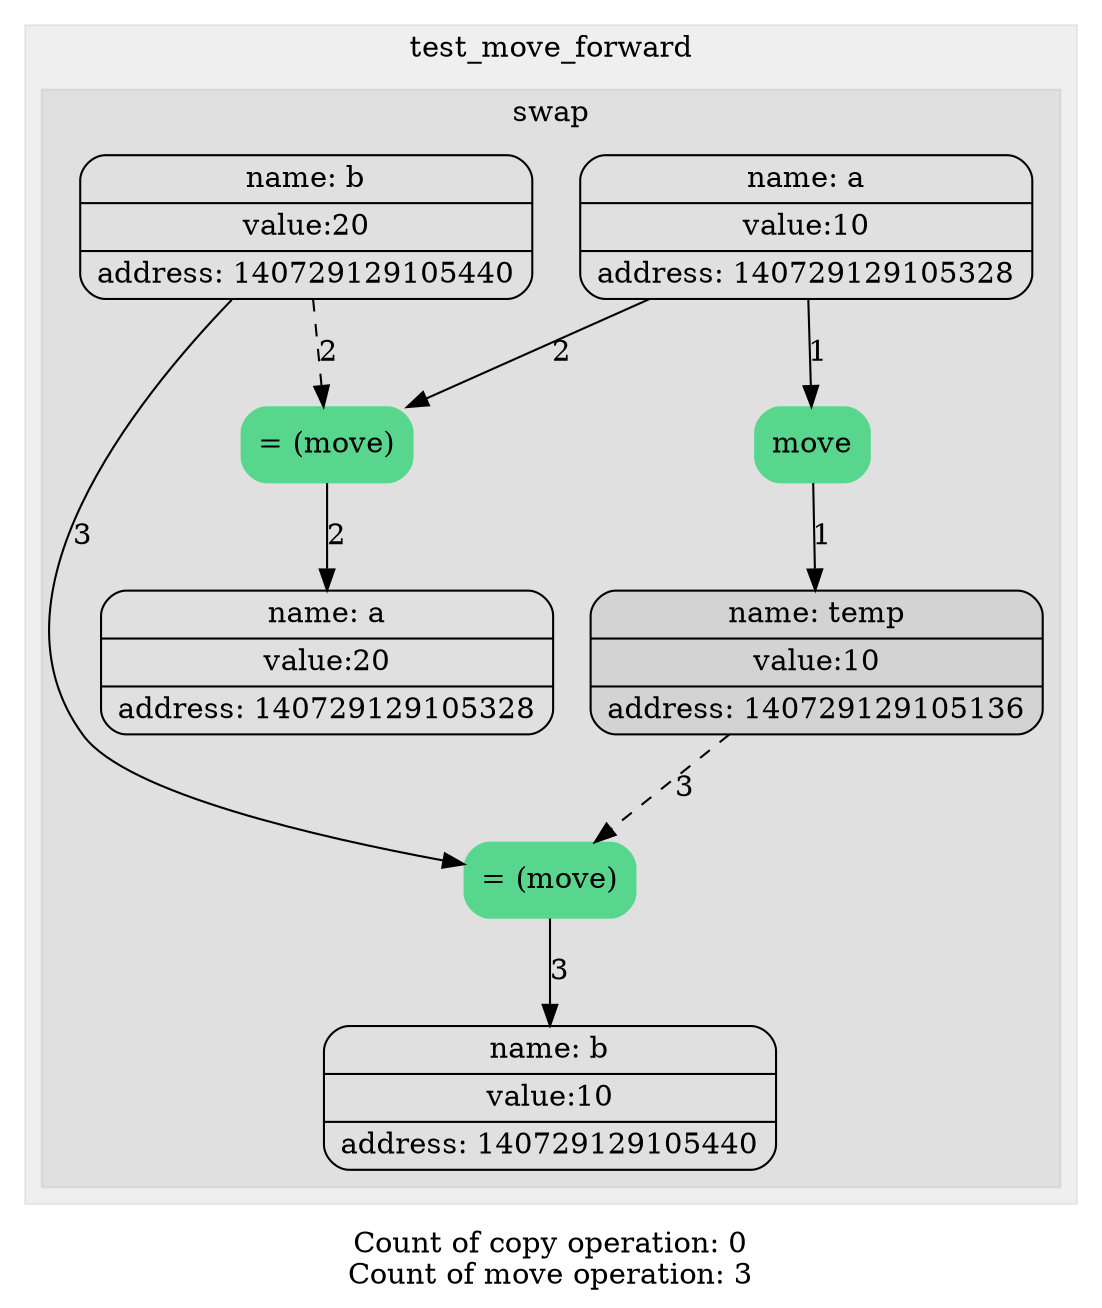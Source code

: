 digraph G{
trankdir=HR;
node[shape=Mrecord];

subgraph "cluster_0" {
label = test_move_forward;
style= filled
color = "#00000010";
1[label="{ {name: tmp0} | {value:10} | {address: 140729129105328}} " color=""style=""];
1[label="{ {name: a} | {value:10} | {address: 140729129105328}} " color=""style=""];
2[label="{ {name: tmp1} | {value:20} | {address: 140729129105440}} " color=""style=""];
2[label="{ {name: b} | {value:20} | {address: 140729129105440}} " color=""style=""];
subgraph "cluster_1" {
label = swap;
style= filled
color = "#00000010";
3[label="move" color = "#58D68D" style = "filled"];
edge[style = "" color = ""label = "1"]1->3;
4[label="{ {name: tmp2} | {value:10} | {address: 140729129105136}} " color=""style="filled"];
edge[style = "" color = ""label = "1"]3->4;
4[label="{ {name: temp} | {value:10} | {address: 140729129105136}} " color=""style="filled"];
5[label="= (move)" color = "#58D68D" style = "filled"];
edge[style = "" color = ""label = "2"]1->5;
edge[style = "dashed" color = ""label = "2"]2->5;
6[label="{ {name: a} | {value:20} | {address: 140729129105328}} " color=""style=""];
edge[style = "" color = ""label = "2"]5->6;
7[label="= (move)" color = "#58D68D" style = "filled"];
edge[style = "" color = ""label = "3"]2->7;
edge[style = "dashed" color = ""label = "3"]4->7;
8[label="{ {name: b} | {value:10} | {address: 140729129105440}} " color=""style=""];
edge[style = "" color = ""label = "3"]7->8;
}
}
label="Count of copy operation: 0
Count of move operation: 3"}